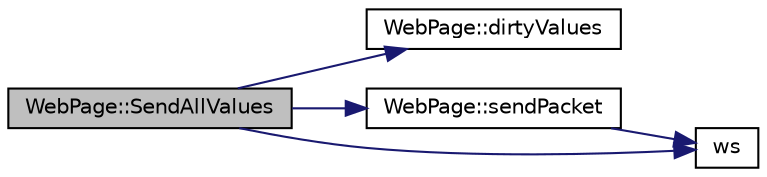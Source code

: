 digraph "WebPage::SendAllValues"
{
 // LATEX_PDF_SIZE
  edge [fontname="Helvetica",fontsize="10",labelfontname="Helvetica",labelfontsize="10"];
  node [fontname="Helvetica",fontsize="10",shape=record];
  rankdir="LR";
  Node1 [label="WebPage::SendAllValues",height=0.2,width=0.4,color="black", fillcolor="grey75", style="filled", fontcolor="black",tooltip=" "];
  Node1 -> Node2 [color="midnightblue",fontsize="10",style="solid",fontname="Helvetica"];
  Node2 [label="WebPage::dirtyValues",height=0.2,width=0.4,color="black", fillcolor="white", style="filled",URL="$classWebPage.html#ad302c01a23e6e9f0f5a7d1dae518a554",tooltip=" "];
  Node1 -> Node3 [color="midnightblue",fontsize="10",style="solid",fontname="Helvetica"];
  Node3 [label="WebPage::sendPacket",height=0.2,width=0.4,color="black", fillcolor="white", style="filled",URL="$classWebPage.html#acbbdc531c9dc44c60cac0a3673ad3b10",tooltip=" "];
  Node3 -> Node4 [color="midnightblue",fontsize="10",style="solid",fontname="Helvetica"];
  Node4 [label="ws",height=0.2,width=0.4,color="black", fillcolor="white", style="filled",URL="$WebPage_8cpp.html#a9b23e96a454fdfe540ba250951e2fa55",tooltip=" "];
  Node1 -> Node4 [color="midnightblue",fontsize="10",style="solid",fontname="Helvetica"];
}

